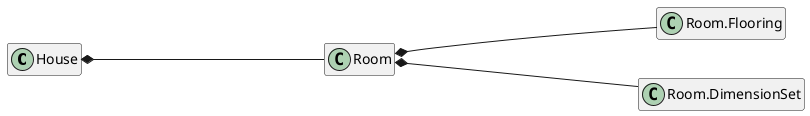 @startuml
left to right direction

hide empty members
set separator none

class House {

}

class Room {

}

class Room.Flooring {

}

class Room.DimensionSet {

}

House *----- Room
Room  *----- Room.Flooring
Room  *----- Room.DimensionSet

@enduml
